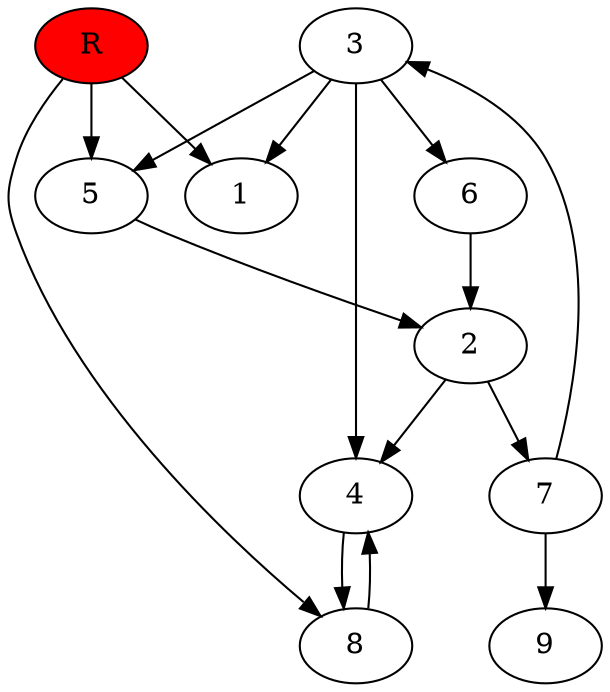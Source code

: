 digraph prb47582 {
	1
	2
	3
	4
	5
	6
	7
	8
	R [fillcolor="#ff0000" style=filled]
	2 -> 4
	2 -> 7
	3 -> 1
	3 -> 4
	3 -> 5
	3 -> 6
	4 -> 8
	5 -> 2
	6 -> 2
	7 -> 3
	7 -> 9
	8 -> 4
	R -> 1
	R -> 5
	R -> 8
}

